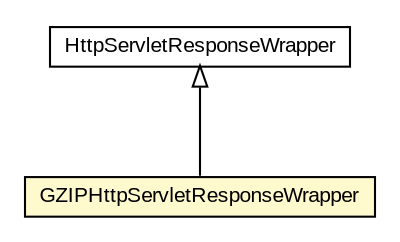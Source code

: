 #!/usr/local/bin/dot
#
# Class diagram 
# Generated by UMLGraph version R5_6-24-gf6e263 (http://www.umlgraph.org/)
#

digraph G {
	edge [fontname="arial",fontsize=10,labelfontname="arial",labelfontsize=10];
	node [fontname="arial",fontsize=10,shape=plaintext];
	nodesep=0.25;
	ranksep=0.5;
	// nl.mineleni.cbsviewer.servlet.GZIPHttpServletResponseWrapper
	c2223 [label=<<table title="nl.mineleni.cbsviewer.servlet.GZIPHttpServletResponseWrapper" border="0" cellborder="1" cellspacing="0" cellpadding="2" port="p" bgcolor="lemonChiffon" href="./GZIPHttpServletResponseWrapper.html">
		<tr><td><table border="0" cellspacing="0" cellpadding="1">
<tr><td align="center" balign="center"> GZIPHttpServletResponseWrapper </td></tr>
		</table></td></tr>
		</table>>, URL="./GZIPHttpServletResponseWrapper.html", fontname="arial", fontcolor="black", fontsize=10.0];
	//nl.mineleni.cbsviewer.servlet.GZIPHttpServletResponseWrapper extends javax.servlet.http.HttpServletResponseWrapper
	c2285:p -> c2223:p [dir=back,arrowtail=empty];
	// javax.servlet.http.HttpServletResponseWrapper
	c2285 [label=<<table title="javax.servlet.http.HttpServletResponseWrapper" border="0" cellborder="1" cellspacing="0" cellpadding="2" port="p" href="http://download.oracle.com/javaee/5/api/javax/servlet/http/HttpServletResponseWrapper.html">
		<tr><td><table border="0" cellspacing="0" cellpadding="1">
<tr><td align="center" balign="center"> HttpServletResponseWrapper </td></tr>
		</table></td></tr>
		</table>>, URL="http://download.oracle.com/javaee/5/api/javax/servlet/http/HttpServletResponseWrapper.html", fontname="arial", fontcolor="black", fontsize=10.0];
}

